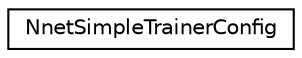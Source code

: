 digraph "Graphical Class Hierarchy"
{
  edge [fontname="Helvetica",fontsize="10",labelfontname="Helvetica",labelfontsize="10"];
  node [fontname="Helvetica",fontsize="10",shape=record];
  rankdir="LR";
  Node0 [label="NnetSimpleTrainerConfig",height=0.2,width=0.4,color="black", fillcolor="white", style="filled",URL="$structkaldi_1_1nnet2_1_1NnetSimpleTrainerConfig.html"];
}
